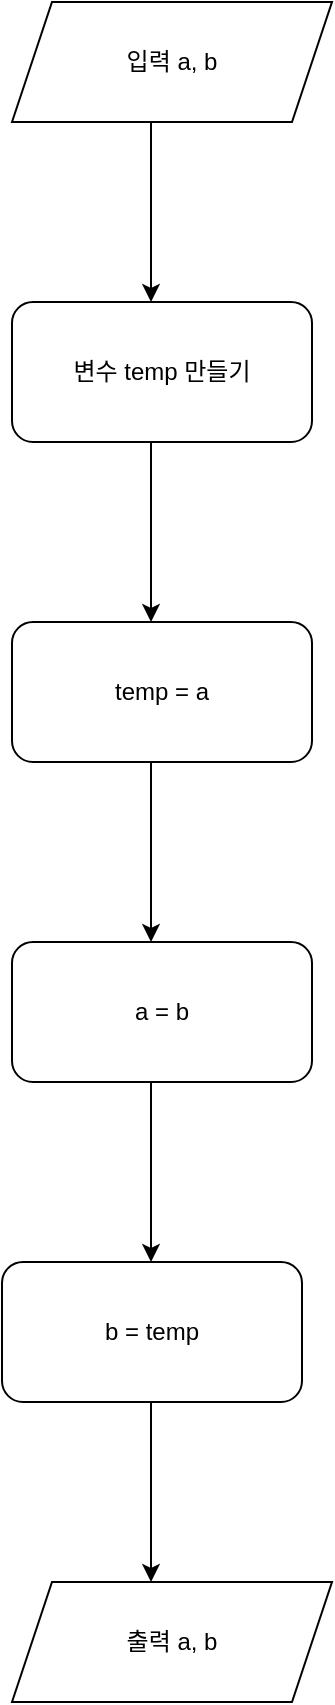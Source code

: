 <mxfile version="24.0.2" type="device">
  <diagram name="페이지-1" id="0Eo-w8bfRpo8jyL1RmIo">
    <mxGraphModel dx="1434" dy="780" grid="1" gridSize="10" guides="1" tooltips="1" connect="1" arrows="1" fold="1" page="1" pageScale="1" pageWidth="827" pageHeight="1169" math="0" shadow="0">
      <root>
        <mxCell id="0" />
        <mxCell id="1" parent="0" />
        <mxCell id="0Lv6bPj40K76_f2PrLLG-1" value="변수 temp 만들기" style="rounded=1;whiteSpace=wrap;html=1;" vertex="1" parent="1">
          <mxGeometry x="150" y="160" width="150" height="70" as="geometry" />
        </mxCell>
        <mxCell id="0Lv6bPj40K76_f2PrLLG-2" value="입력 a, b" style="shape=parallelogram;perimeter=parallelogramPerimeter;whiteSpace=wrap;html=1;fixedSize=1;" vertex="1" parent="1">
          <mxGeometry x="150" y="10" width="160" height="60" as="geometry" />
        </mxCell>
        <mxCell id="0Lv6bPj40K76_f2PrLLG-3" value="" style="endArrow=classic;html=1;rounded=0;" edge="1" parent="1">
          <mxGeometry width="50" height="50" relative="1" as="geometry">
            <mxPoint x="219.5" y="70" as="sourcePoint" />
            <mxPoint x="219.5" y="160" as="targetPoint" />
          </mxGeometry>
        </mxCell>
        <mxCell id="0Lv6bPj40K76_f2PrLLG-4" value="" style="endArrow=classic;html=1;rounded=0;" edge="1" parent="1">
          <mxGeometry width="50" height="50" relative="1" as="geometry">
            <mxPoint x="219.5" y="230" as="sourcePoint" />
            <mxPoint x="219.5" y="320" as="targetPoint" />
          </mxGeometry>
        </mxCell>
        <mxCell id="0Lv6bPj40K76_f2PrLLG-5" value="temp = a" style="rounded=1;whiteSpace=wrap;html=1;" vertex="1" parent="1">
          <mxGeometry x="150" y="320" width="150" height="70" as="geometry" />
        </mxCell>
        <mxCell id="0Lv6bPj40K76_f2PrLLG-7" value="" style="endArrow=classic;html=1;rounded=0;" edge="1" parent="1">
          <mxGeometry width="50" height="50" relative="1" as="geometry">
            <mxPoint x="219.5" y="390" as="sourcePoint" />
            <mxPoint x="219.5" y="480" as="targetPoint" />
          </mxGeometry>
        </mxCell>
        <mxCell id="0Lv6bPj40K76_f2PrLLG-8" value="a = b" style="rounded=1;whiteSpace=wrap;html=1;" vertex="1" parent="1">
          <mxGeometry x="150" y="480" width="150" height="70" as="geometry" />
        </mxCell>
        <mxCell id="0Lv6bPj40K76_f2PrLLG-9" value="" style="endArrow=classic;html=1;rounded=0;" edge="1" parent="1">
          <mxGeometry width="50" height="50" relative="1" as="geometry">
            <mxPoint x="219.5" y="550" as="sourcePoint" />
            <mxPoint x="219.5" y="640" as="targetPoint" />
          </mxGeometry>
        </mxCell>
        <mxCell id="0Lv6bPj40K76_f2PrLLG-11" value="b = temp" style="rounded=1;whiteSpace=wrap;html=1;" vertex="1" parent="1">
          <mxGeometry x="145" y="640" width="150" height="70" as="geometry" />
        </mxCell>
        <mxCell id="0Lv6bPj40K76_f2PrLLG-12" value="" style="endArrow=classic;html=1;rounded=0;" edge="1" parent="1">
          <mxGeometry width="50" height="50" relative="1" as="geometry">
            <mxPoint x="219.5" y="710" as="sourcePoint" />
            <mxPoint x="219.5" y="800" as="targetPoint" />
          </mxGeometry>
        </mxCell>
        <mxCell id="0Lv6bPj40K76_f2PrLLG-13" value="출력 a, b" style="shape=parallelogram;perimeter=parallelogramPerimeter;whiteSpace=wrap;html=1;fixedSize=1;" vertex="1" parent="1">
          <mxGeometry x="150" y="800" width="160" height="60" as="geometry" />
        </mxCell>
      </root>
    </mxGraphModel>
  </diagram>
</mxfile>

